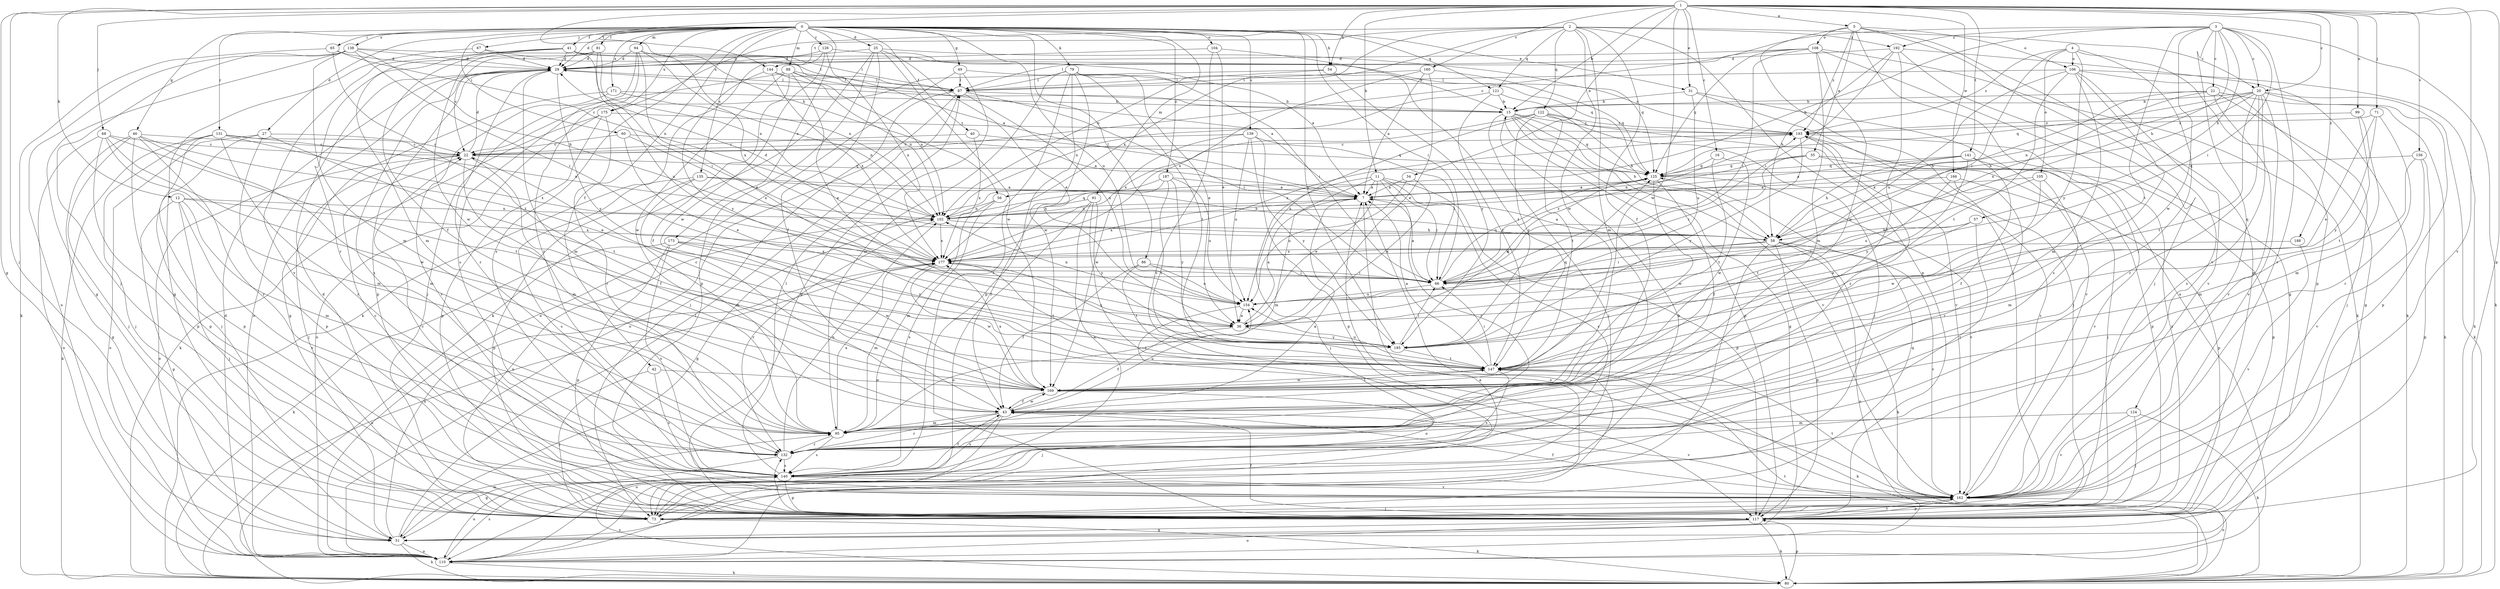strict digraph  {
0;
1;
2;
3;
4;
5;
7;
11;
12;
15;
16;
20;
21;
22;
25;
27;
29;
31;
34;
35;
36;
40;
41;
42;
43;
46;
49;
51;
54;
56;
57;
58;
60;
65;
66;
67;
68;
71;
73;
79;
80;
81;
86;
87;
88;
91;
94;
95;
99;
102;
104;
105;
106;
108;
110;
117;
121;
122;
124;
125;
126;
131;
132;
135;
138;
139;
140;
141;
144;
147;
154;
156;
160;
162;
166;
169;
171;
173;
175;
177;
185;
187;
188;
192;
193;
0 -> 25  [label=d];
0 -> 27  [label=d];
0 -> 29  [label=d];
0 -> 31  [label=e];
0 -> 40  [label=f];
0 -> 41  [label=f];
0 -> 42  [label=f];
0 -> 46  [label=g];
0 -> 49  [label=g];
0 -> 54  [label=h];
0 -> 60  [label=i];
0 -> 65  [label=i];
0 -> 66  [label=i];
0 -> 67  [label=j];
0 -> 79  [label=k];
0 -> 81  [label=l];
0 -> 86  [label=l];
0 -> 88  [label=m];
0 -> 91  [label=m];
0 -> 94  [label=m];
0 -> 104  [label=o];
0 -> 121  [label=q];
0 -> 126  [label=r];
0 -> 131  [label=r];
0 -> 135  [label=s];
0 -> 138  [label=s];
0 -> 139  [label=s];
0 -> 140  [label=s];
0 -> 154  [label=u];
0 -> 171  [label=x];
0 -> 173  [label=x];
0 -> 175  [label=x];
0 -> 185  [label=y];
0 -> 187  [label=z];
1 -> 5  [label=a];
1 -> 11  [label=b];
1 -> 12  [label=b];
1 -> 15  [label=b];
1 -> 16  [label=c];
1 -> 20  [label=c];
1 -> 31  [label=e];
1 -> 34  [label=e];
1 -> 51  [label=g];
1 -> 54  [label=h];
1 -> 56  [label=h];
1 -> 68  [label=j];
1 -> 71  [label=j];
1 -> 73  [label=j];
1 -> 99  [label=n];
1 -> 117  [label=p];
1 -> 141  [label=t];
1 -> 144  [label=t];
1 -> 156  [label=v];
1 -> 160  [label=v];
1 -> 162  [label=v];
1 -> 166  [label=w];
1 -> 169  [label=w];
1 -> 188  [label=z];
2 -> 20  [label=c];
2 -> 43  [label=f];
2 -> 95  [label=m];
2 -> 102  [label=n];
2 -> 117  [label=p];
2 -> 121  [label=q];
2 -> 122  [label=q];
2 -> 144  [label=t];
2 -> 169  [label=w];
2 -> 175  [label=x];
2 -> 177  [label=x];
2 -> 192  [label=z];
3 -> 20  [label=c];
3 -> 21  [label=c];
3 -> 22  [label=c];
3 -> 56  [label=h];
3 -> 57  [label=h];
3 -> 58  [label=h];
3 -> 66  [label=i];
3 -> 80  [label=k];
3 -> 124  [label=q];
3 -> 147  [label=t];
3 -> 162  [label=v];
3 -> 169  [label=w];
3 -> 192  [label=z];
4 -> 66  [label=i];
4 -> 105  [label=o];
4 -> 106  [label=o];
4 -> 117  [label=p];
4 -> 132  [label=r];
4 -> 185  [label=y];
4 -> 193  [label=z];
5 -> 35  [label=e];
5 -> 73  [label=j];
5 -> 106  [label=o];
5 -> 108  [label=o];
5 -> 110  [label=o];
5 -> 117  [label=p];
5 -> 162  [label=v];
5 -> 193  [label=z];
7 -> 102  [label=n];
7 -> 110  [label=o];
7 -> 177  [label=x];
11 -> 7  [label=a];
11 -> 36  [label=e];
11 -> 66  [label=i];
11 -> 73  [label=j];
11 -> 95  [label=m];
11 -> 117  [label=p];
11 -> 132  [label=r];
11 -> 140  [label=s];
12 -> 51  [label=g];
12 -> 73  [label=j];
12 -> 95  [label=m];
12 -> 102  [label=n];
12 -> 162  [label=v];
12 -> 177  [label=x];
15 -> 29  [label=d];
15 -> 51  [label=g];
15 -> 58  [label=h];
15 -> 73  [label=j];
15 -> 117  [label=p];
15 -> 125  [label=q];
15 -> 162  [label=v];
15 -> 193  [label=z];
16 -> 125  [label=q];
16 -> 147  [label=t];
16 -> 169  [label=w];
20 -> 15  [label=b];
20 -> 58  [label=h];
20 -> 80  [label=k];
20 -> 102  [label=n];
20 -> 117  [label=p];
20 -> 125  [label=q];
20 -> 132  [label=r];
20 -> 140  [label=s];
20 -> 147  [label=t];
20 -> 162  [label=v];
21 -> 15  [label=b];
21 -> 58  [label=h];
21 -> 73  [label=j];
21 -> 80  [label=k];
21 -> 162  [label=v];
21 -> 177  [label=x];
22 -> 29  [label=d];
22 -> 43  [label=f];
22 -> 73  [label=j];
22 -> 95  [label=m];
22 -> 110  [label=o];
22 -> 125  [label=q];
25 -> 29  [label=d];
25 -> 36  [label=e];
25 -> 43  [label=f];
25 -> 80  [label=k];
25 -> 117  [label=p];
25 -> 125  [label=q];
25 -> 169  [label=w];
27 -> 22  [label=c];
27 -> 73  [label=j];
27 -> 110  [label=o];
27 -> 117  [label=p];
27 -> 147  [label=t];
29 -> 87  [label=l];
29 -> 95  [label=m];
29 -> 110  [label=o];
29 -> 117  [label=p];
29 -> 132  [label=r];
29 -> 140  [label=s];
29 -> 185  [label=y];
31 -> 15  [label=b];
31 -> 73  [label=j];
31 -> 154  [label=u];
31 -> 162  [label=v];
34 -> 7  [label=a];
34 -> 36  [label=e];
34 -> 154  [label=u];
35 -> 66  [label=i];
35 -> 73  [label=j];
35 -> 102  [label=n];
35 -> 125  [label=q];
35 -> 162  [label=v];
36 -> 7  [label=a];
36 -> 43  [label=f];
36 -> 125  [label=q];
36 -> 185  [label=y];
40 -> 22  [label=c];
40 -> 125  [label=q];
40 -> 177  [label=x];
41 -> 7  [label=a];
41 -> 29  [label=d];
41 -> 43  [label=f];
41 -> 87  [label=l];
41 -> 95  [label=m];
41 -> 102  [label=n];
41 -> 162  [label=v];
41 -> 169  [label=w];
42 -> 73  [label=j];
42 -> 140  [label=s];
42 -> 169  [label=w];
43 -> 95  [label=m];
43 -> 110  [label=o];
43 -> 132  [label=r];
43 -> 140  [label=s];
43 -> 154  [label=u];
43 -> 162  [label=v];
43 -> 169  [label=w];
46 -> 22  [label=c];
46 -> 36  [label=e];
46 -> 51  [label=g];
46 -> 73  [label=j];
46 -> 95  [label=m];
46 -> 117  [label=p];
46 -> 132  [label=r];
49 -> 87  [label=l];
49 -> 110  [label=o];
49 -> 117  [label=p];
49 -> 193  [label=z];
51 -> 7  [label=a];
51 -> 80  [label=k];
51 -> 87  [label=l];
51 -> 95  [label=m];
51 -> 110  [label=o];
51 -> 177  [label=x];
54 -> 22  [label=c];
54 -> 87  [label=l];
54 -> 147  [label=t];
54 -> 185  [label=y];
56 -> 95  [label=m];
56 -> 102  [label=n];
56 -> 140  [label=s];
57 -> 36  [label=e];
57 -> 58  [label=h];
57 -> 66  [label=i];
57 -> 132  [label=r];
58 -> 7  [label=a];
58 -> 29  [label=d];
58 -> 66  [label=i];
58 -> 73  [label=j];
58 -> 80  [label=k];
58 -> 110  [label=o];
58 -> 117  [label=p];
58 -> 162  [label=v];
58 -> 177  [label=x];
60 -> 7  [label=a];
60 -> 22  [label=c];
60 -> 36  [label=e];
60 -> 177  [label=x];
65 -> 29  [label=d];
65 -> 80  [label=k];
65 -> 102  [label=n];
65 -> 147  [label=t];
66 -> 7  [label=a];
66 -> 125  [label=q];
66 -> 154  [label=u];
66 -> 193  [label=z];
67 -> 7  [label=a];
67 -> 29  [label=d];
67 -> 51  [label=g];
68 -> 22  [label=c];
68 -> 95  [label=m];
68 -> 110  [label=o];
68 -> 117  [label=p];
68 -> 147  [label=t];
68 -> 169  [label=w];
71 -> 36  [label=e];
71 -> 132  [label=r];
71 -> 185  [label=y];
71 -> 193  [label=z];
73 -> 15  [label=b];
73 -> 29  [label=d];
73 -> 80  [label=k];
73 -> 102  [label=n];
73 -> 125  [label=q];
79 -> 36  [label=e];
79 -> 66  [label=i];
79 -> 87  [label=l];
79 -> 95  [label=m];
79 -> 117  [label=p];
79 -> 140  [label=s];
79 -> 147  [label=t];
79 -> 169  [label=w];
80 -> 117  [label=p];
80 -> 140  [label=s];
80 -> 147  [label=t];
80 -> 177  [label=x];
81 -> 22  [label=c];
81 -> 29  [label=d];
81 -> 66  [label=i];
81 -> 132  [label=r];
81 -> 154  [label=u];
86 -> 43  [label=f];
86 -> 66  [label=i];
86 -> 147  [label=t];
86 -> 154  [label=u];
87 -> 15  [label=b];
87 -> 66  [label=i];
87 -> 73  [label=j];
87 -> 110  [label=o];
87 -> 154  [label=u];
88 -> 7  [label=a];
88 -> 36  [label=e];
88 -> 43  [label=f];
88 -> 73  [label=j];
88 -> 87  [label=l];
88 -> 102  [label=n];
88 -> 169  [label=w];
91 -> 102  [label=n];
91 -> 110  [label=o];
91 -> 140  [label=s];
91 -> 162  [label=v];
91 -> 185  [label=y];
94 -> 29  [label=d];
94 -> 36  [label=e];
94 -> 102  [label=n];
94 -> 132  [label=r];
94 -> 140  [label=s];
94 -> 177  [label=x];
95 -> 132  [label=r];
95 -> 140  [label=s];
95 -> 177  [label=x];
95 -> 193  [label=z];
99 -> 95  [label=m];
99 -> 147  [label=t];
99 -> 193  [label=z];
102 -> 58  [label=h];
102 -> 125  [label=q];
102 -> 132  [label=r];
102 -> 177  [label=x];
104 -> 15  [label=b];
104 -> 29  [label=d];
104 -> 36  [label=e];
104 -> 162  [label=v];
105 -> 7  [label=a];
105 -> 95  [label=m];
105 -> 154  [label=u];
105 -> 169  [label=w];
106 -> 51  [label=g];
106 -> 80  [label=k];
106 -> 87  [label=l];
106 -> 95  [label=m];
106 -> 140  [label=s];
106 -> 147  [label=t];
106 -> 154  [label=u];
106 -> 162  [label=v];
108 -> 29  [label=d];
108 -> 51  [label=g];
108 -> 66  [label=i];
108 -> 80  [label=k];
108 -> 87  [label=l];
108 -> 95  [label=m];
108 -> 125  [label=q];
108 -> 169  [label=w];
110 -> 7  [label=a];
110 -> 29  [label=d];
110 -> 80  [label=k];
110 -> 140  [label=s];
117 -> 43  [label=f];
117 -> 51  [label=g];
117 -> 80  [label=k];
117 -> 110  [label=o];
117 -> 132  [label=r];
117 -> 162  [label=v];
117 -> 193  [label=z];
121 -> 15  [label=b];
121 -> 58  [label=h];
121 -> 102  [label=n];
121 -> 147  [label=t];
122 -> 73  [label=j];
122 -> 147  [label=t];
122 -> 154  [label=u];
122 -> 162  [label=v];
122 -> 177  [label=x];
122 -> 185  [label=y];
122 -> 193  [label=z];
124 -> 73  [label=j];
124 -> 80  [label=k];
124 -> 95  [label=m];
124 -> 162  [label=v];
125 -> 7  [label=a];
125 -> 43  [label=f];
125 -> 162  [label=v];
125 -> 169  [label=w];
126 -> 29  [label=d];
126 -> 80  [label=k];
126 -> 125  [label=q];
126 -> 169  [label=w];
126 -> 177  [label=x];
131 -> 22  [label=c];
131 -> 73  [label=j];
131 -> 80  [label=k];
131 -> 102  [label=n];
131 -> 117  [label=p];
131 -> 132  [label=r];
131 -> 177  [label=x];
132 -> 7  [label=a];
132 -> 51  [label=g];
132 -> 102  [label=n];
132 -> 140  [label=s];
135 -> 7  [label=a];
135 -> 58  [label=h];
135 -> 95  [label=m];
135 -> 117  [label=p];
135 -> 140  [label=s];
138 -> 29  [label=d];
138 -> 51  [label=g];
138 -> 58  [label=h];
138 -> 66  [label=i];
138 -> 73  [label=j];
138 -> 87  [label=l];
138 -> 95  [label=m];
138 -> 110  [label=o];
139 -> 22  [label=c];
139 -> 66  [label=i];
139 -> 117  [label=p];
139 -> 154  [label=u];
139 -> 169  [label=w];
139 -> 185  [label=y];
140 -> 22  [label=c];
140 -> 43  [label=f];
140 -> 87  [label=l];
140 -> 110  [label=o];
140 -> 117  [label=p];
140 -> 162  [label=v];
141 -> 7  [label=a];
141 -> 43  [label=f];
141 -> 58  [label=h];
141 -> 117  [label=p];
141 -> 125  [label=q];
141 -> 185  [label=y];
144 -> 87  [label=l];
144 -> 102  [label=n];
144 -> 177  [label=x];
144 -> 185  [label=y];
147 -> 7  [label=a];
147 -> 22  [label=c];
147 -> 66  [label=i];
147 -> 80  [label=k];
147 -> 140  [label=s];
147 -> 154  [label=u];
147 -> 169  [label=w];
154 -> 36  [label=e];
154 -> 102  [label=n];
154 -> 110  [label=o];
156 -> 95  [label=m];
156 -> 117  [label=p];
156 -> 125  [label=q];
156 -> 162  [label=v];
160 -> 7  [label=a];
160 -> 36  [label=e];
160 -> 87  [label=l];
160 -> 125  [label=q];
160 -> 177  [label=x];
162 -> 22  [label=c];
162 -> 43  [label=f];
162 -> 73  [label=j];
162 -> 110  [label=o];
162 -> 117  [label=p];
162 -> 147  [label=t];
162 -> 193  [label=z];
166 -> 7  [label=a];
166 -> 117  [label=p];
166 -> 132  [label=r];
166 -> 147  [label=t];
169 -> 43  [label=f];
169 -> 73  [label=j];
169 -> 147  [label=t];
169 -> 177  [label=x];
171 -> 15  [label=b];
171 -> 51  [label=g];
171 -> 102  [label=n];
171 -> 162  [label=v];
173 -> 80  [label=k];
173 -> 117  [label=p];
173 -> 140  [label=s];
173 -> 169  [label=w];
173 -> 177  [label=x];
173 -> 185  [label=y];
175 -> 80  [label=k];
175 -> 110  [label=o];
175 -> 117  [label=p];
175 -> 132  [label=r];
175 -> 193  [label=z];
177 -> 66  [label=i];
177 -> 95  [label=m];
177 -> 147  [label=t];
177 -> 169  [label=w];
177 -> 193  [label=z];
185 -> 66  [label=i];
185 -> 125  [label=q];
185 -> 147  [label=t];
185 -> 177  [label=x];
187 -> 7  [label=a];
187 -> 43  [label=f];
187 -> 51  [label=g];
187 -> 147  [label=t];
187 -> 154  [label=u];
187 -> 185  [label=y];
188 -> 162  [label=v];
188 -> 177  [label=x];
192 -> 29  [label=d];
192 -> 43  [label=f];
192 -> 58  [label=h];
192 -> 66  [label=i];
192 -> 73  [label=j];
192 -> 80  [label=k];
193 -> 22  [label=c];
193 -> 117  [label=p];
193 -> 185  [label=y];
}
